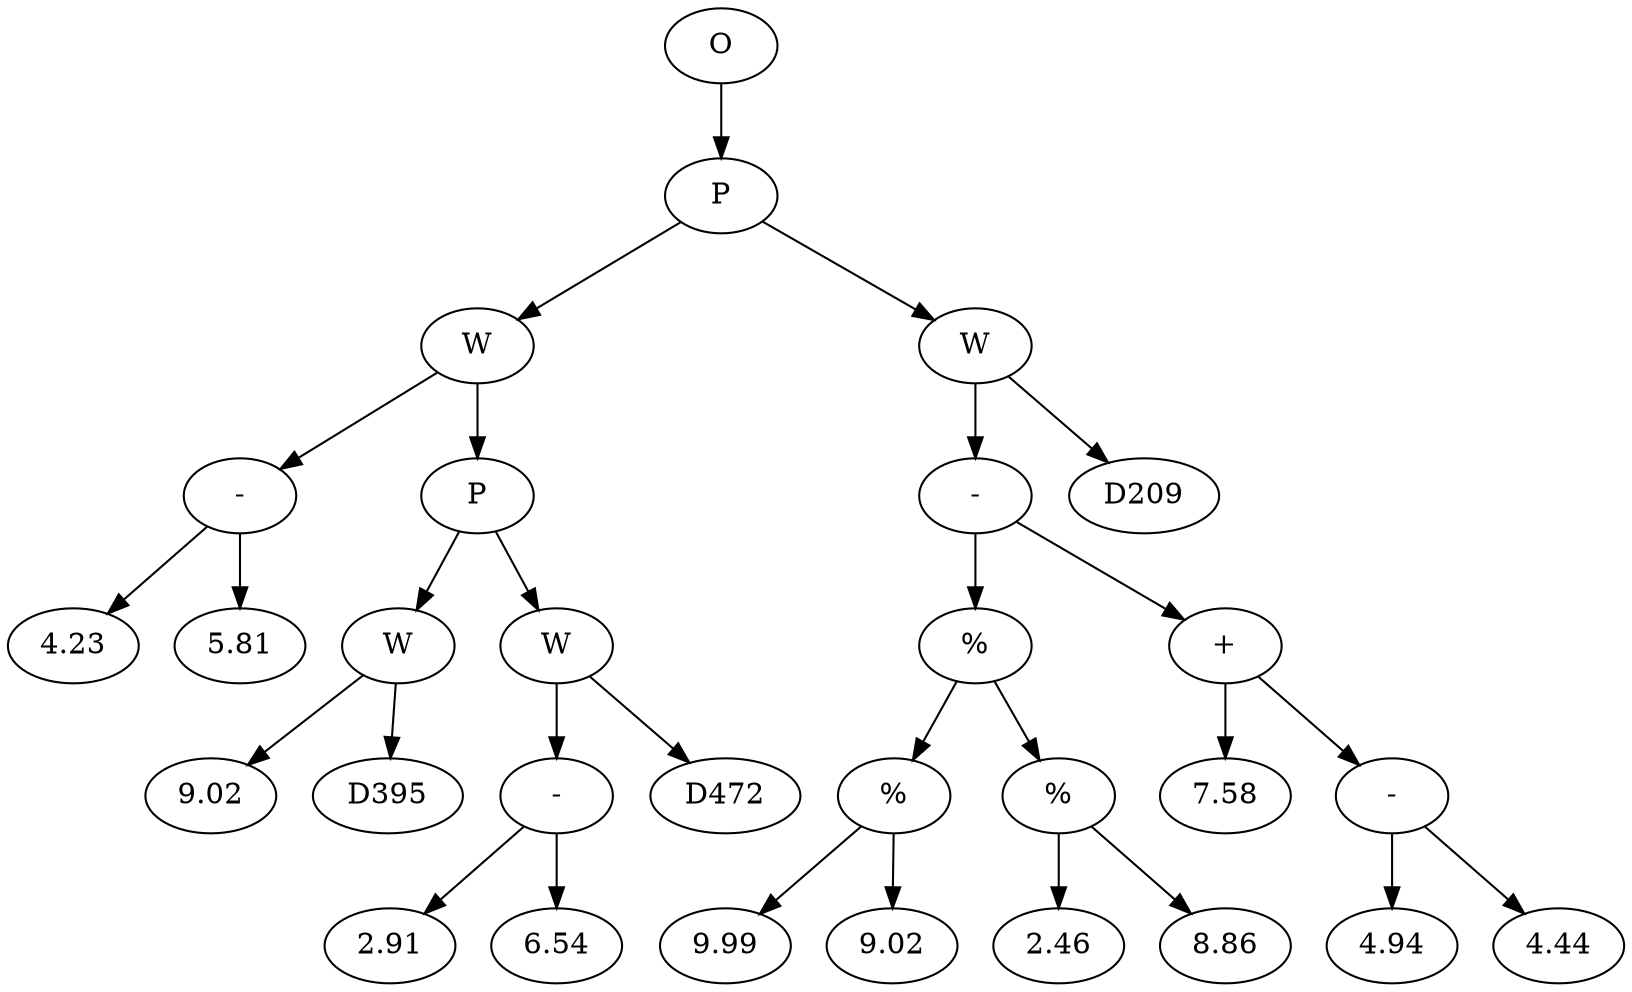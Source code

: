 // Tree
digraph {
	18409139 [label=O]
	18409140 [label=P]
	18409139 -> 18409140
	18409141 [label=W]
	18409140 -> 18409141
	18409142 [label="-"]
	18409141 -> 18409142
	18409143 [label=4.23]
	18409142 -> 18409143
	18409144 [label=5.81]
	18409142 -> 18409144
	18409145 [label=P]
	18409141 -> 18409145
	18409146 [label=W]
	18409145 -> 18409146
	18409147 [label=9.02]
	18409146 -> 18409147
	18409148 [label=D395]
	18409146 -> 18409148
	18409149 [label=W]
	18409145 -> 18409149
	18409150 [label="-"]
	18409149 -> 18409150
	18409151 [label=2.91]
	18409150 -> 18409151
	18409152 [label=6.54]
	18409150 -> 18409152
	18409153 [label=D472]
	18409149 -> 18409153
	18409154 [label=W]
	18409140 -> 18409154
	18409155 [label="-"]
	18409154 -> 18409155
	18409156 [label="%"]
	18409155 -> 18409156
	18409157 [label="%"]
	18409156 -> 18409157
	18409158 [label=9.99]
	18409157 -> 18409158
	18409159 [label=9.02]
	18409157 -> 18409159
	18409160 [label="%"]
	18409156 -> 18409160
	18409161 [label=2.46]
	18409160 -> 18409161
	18409162 [label=8.86]
	18409160 -> 18409162
	18409163 [label="+"]
	18409155 -> 18409163
	18409164 [label=7.58]
	18409163 -> 18409164
	18409165 [label="-"]
	18409163 -> 18409165
	18409166 [label=4.94]
	18409165 -> 18409166
	18409167 [label=4.44]
	18409165 -> 18409167
	18409168 [label=D209]
	18409154 -> 18409168
}
